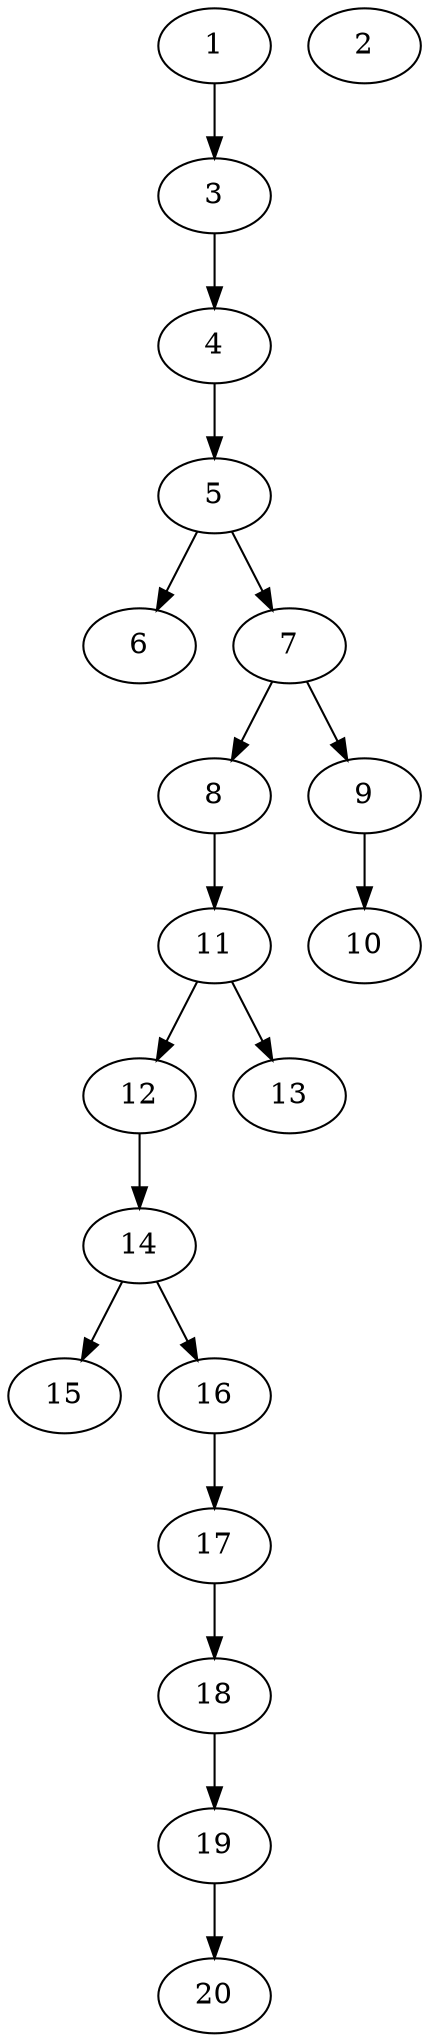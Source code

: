 // DAG automatically generated by daggen at Thu Oct  3 13:58:43 2019
// ./daggen --dot -n 20 --ccr 0.3 --fat 0.3 --regular 0.9 --density 0.5 --mindata 5242880 --maxdata 52428800 
digraph G {
  1 [size="46458880", alpha="0.20", expect_size="13937664"] 
  1 -> 3 [size ="13937664"]
  2 [size="82210133", alpha="0.12", expect_size="24663040"] 
  3 [size="140270933", alpha="0.18", expect_size="42081280"] 
  3 -> 4 [size ="42081280"]
  4 [size="69317973", alpha="0.10", expect_size="20795392"] 
  4 -> 5 [size ="20795392"]
  5 [size="159897600", alpha="0.07", expect_size="47969280"] 
  5 -> 6 [size ="47969280"]
  5 -> 7 [size ="47969280"]
  6 [size="130672640", alpha="0.06", expect_size="39201792"] 
  7 [size="173274453", alpha="0.14", expect_size="51982336"] 
  7 -> 8 [size ="51982336"]
  7 -> 9 [size ="51982336"]
  8 [size="117521067", alpha="0.07", expect_size="35256320"] 
  8 -> 11 [size ="35256320"]
  9 [size="82722133", alpha="0.02", expect_size="24816640"] 
  9 -> 10 [size ="24816640"]
  10 [size="102891520", alpha="0.02", expect_size="30867456"] 
  11 [size="30750720", alpha="0.01", expect_size="9225216"] 
  11 -> 12 [size ="9225216"]
  11 -> 13 [size ="9225216"]
  12 [size="29822293", alpha="0.16", expect_size="8946688"] 
  12 -> 14 [size ="8946688"]
  13 [size="127177387", alpha="0.08", expect_size="38153216"] 
  14 [size="114373973", alpha="0.06", expect_size="34312192"] 
  14 -> 15 [size ="34312192"]
  14 -> 16 [size ="34312192"]
  15 [size="36915200", alpha="0.11", expect_size="11074560"] 
  16 [size="92235093", alpha="0.10", expect_size="27670528"] 
  16 -> 17 [size ="27670528"]
  17 [size="141540693", alpha="0.13", expect_size="42462208"] 
  17 -> 18 [size ="42462208"]
  18 [size="95795200", alpha="0.13", expect_size="28738560"] 
  18 -> 19 [size ="28738560"]
  19 [size="147346773", alpha="0.14", expect_size="44204032"] 
  19 -> 20 [size ="44204032"]
  20 [size="161949013", alpha="0.16", expect_size="48584704"] 
}

